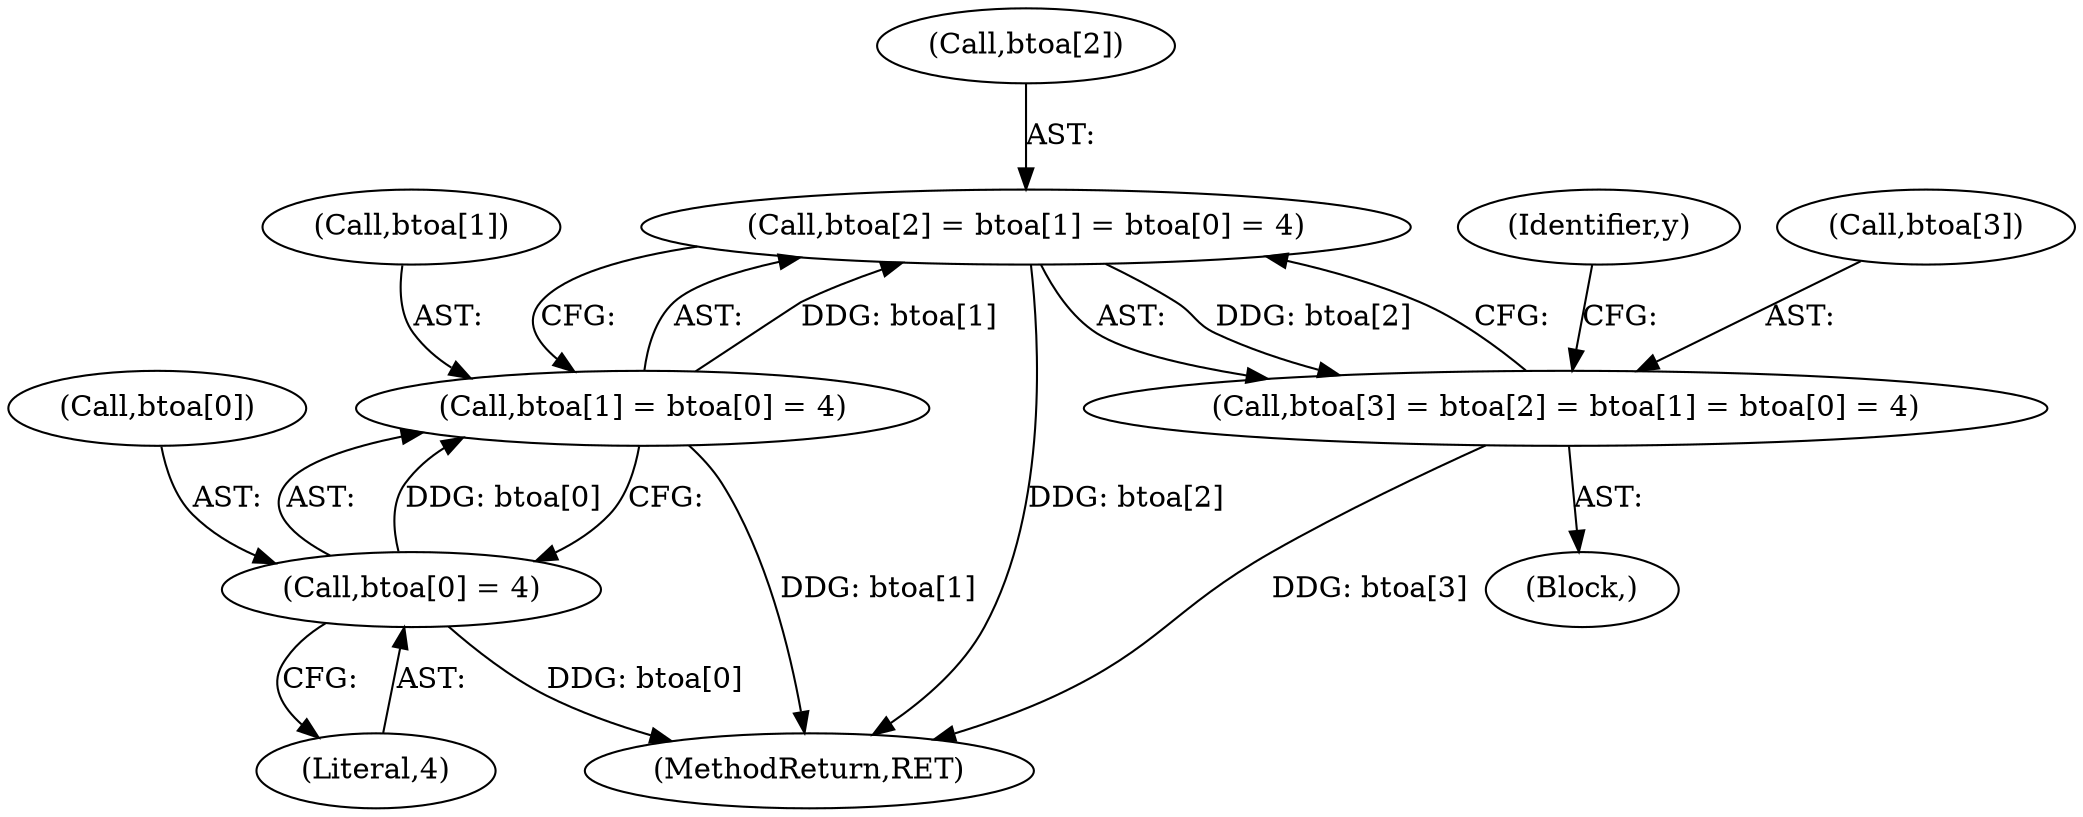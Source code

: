 digraph "0_Android_9d4853418ab2f754c2b63e091c29c5529b8b86ca_27@array" {
"1000790" [label="(Call,btoa[2] = btoa[1] = btoa[0] = 4)"];
"1000794" [label="(Call,btoa[1] = btoa[0] = 4)"];
"1000798" [label="(Call,btoa[0] = 4)"];
"1000786" [label="(Call,btoa[3] = btoa[2] = btoa[1] = btoa[0] = 4)"];
"1000786" [label="(Call,btoa[3] = btoa[2] = btoa[1] = btoa[0] = 4)"];
"1000799" [label="(Call,btoa[0])"];
"1000805" [label="(Identifier,y)"];
"1001128" [label="(MethodReturn,RET)"];
"1000795" [label="(Call,btoa[1])"];
"1000787" [label="(Call,btoa[3])"];
"1000791" [label="(Call,btoa[2])"];
"1000777" [label="(Block,)"];
"1000790" [label="(Call,btoa[2] = btoa[1] = btoa[0] = 4)"];
"1000798" [label="(Call,btoa[0] = 4)"];
"1000794" [label="(Call,btoa[1] = btoa[0] = 4)"];
"1000802" [label="(Literal,4)"];
"1000790" -> "1000786"  [label="AST: "];
"1000790" -> "1000794"  [label="CFG: "];
"1000791" -> "1000790"  [label="AST: "];
"1000794" -> "1000790"  [label="AST: "];
"1000786" -> "1000790"  [label="CFG: "];
"1000790" -> "1001128"  [label="DDG: btoa[2]"];
"1000790" -> "1000786"  [label="DDG: btoa[2]"];
"1000794" -> "1000790"  [label="DDG: btoa[1]"];
"1000794" -> "1000798"  [label="CFG: "];
"1000795" -> "1000794"  [label="AST: "];
"1000798" -> "1000794"  [label="AST: "];
"1000794" -> "1001128"  [label="DDG: btoa[1]"];
"1000798" -> "1000794"  [label="DDG: btoa[0]"];
"1000798" -> "1000802"  [label="CFG: "];
"1000799" -> "1000798"  [label="AST: "];
"1000802" -> "1000798"  [label="AST: "];
"1000798" -> "1001128"  [label="DDG: btoa[0]"];
"1000786" -> "1000777"  [label="AST: "];
"1000787" -> "1000786"  [label="AST: "];
"1000805" -> "1000786"  [label="CFG: "];
"1000786" -> "1001128"  [label="DDG: btoa[3]"];
}
